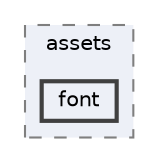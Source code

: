 digraph "C:/microchip/harmony3/gfx/middleware/legato/composer/assets/font"
{
 // INTERACTIVE_SVG=YES
 // LATEX_PDF_SIZE
  bgcolor="transparent";
  edge [fontname=Helvetica,fontsize=10,labelfontname=Helvetica,labelfontsize=10];
  node [fontname=Helvetica,fontsize=10,shape=box,height=0.2,width=0.4];
  compound=true
  subgraph clusterdir_5702037d77a9cc6f90d6705fef6436b9 {
    graph [ bgcolor="#edf0f7", pencolor="grey50", label="assets", fontname=Helvetica,fontsize=10 style="filled,dashed", URL="dir_5702037d77a9cc6f90d6705fef6436b9.html",tooltip=""]
  dir_3a7d4316fc3fc0cba987f03b8c82d063 [label="font", fillcolor="#edf0f7", color="grey25", style="filled,bold", URL="dir_3a7d4316fc3fc0cba987f03b8c82d063.html",tooltip=""];
  }
}
